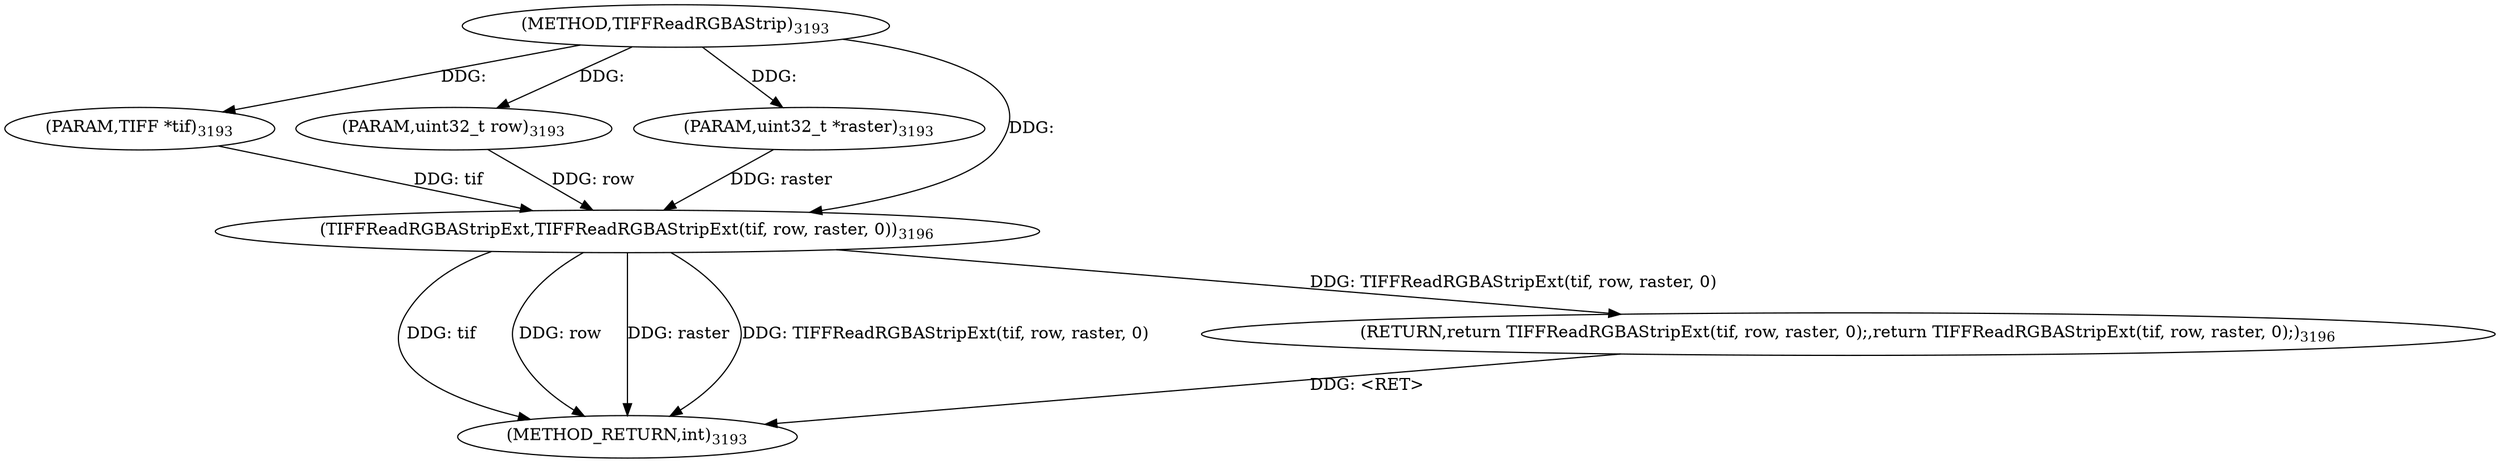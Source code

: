 digraph "TIFFReadRGBAStrip" {  
"63057" [label = <(METHOD,TIFFReadRGBAStrip)<SUB>3193</SUB>> ]
"63068" [label = <(METHOD_RETURN,int)<SUB>3193</SUB>> ]
"63058" [label = <(PARAM,TIFF *tif)<SUB>3193</SUB>> ]
"63059" [label = <(PARAM,uint32_t row)<SUB>3193</SUB>> ]
"63060" [label = <(PARAM,uint32_t *raster)<SUB>3193</SUB>> ]
"63062" [label = <(RETURN,return TIFFReadRGBAStripExt(tif, row, raster, 0);,return TIFFReadRGBAStripExt(tif, row, raster, 0);)<SUB>3196</SUB>> ]
"63063" [label = <(TIFFReadRGBAStripExt,TIFFReadRGBAStripExt(tif, row, raster, 0))<SUB>3196</SUB>> ]
  "63062" -> "63068"  [ label = "DDG: &lt;RET&gt;"] 
  "63063" -> "63068"  [ label = "DDG: tif"] 
  "63063" -> "63068"  [ label = "DDG: row"] 
  "63063" -> "63068"  [ label = "DDG: raster"] 
  "63063" -> "63068"  [ label = "DDG: TIFFReadRGBAStripExt(tif, row, raster, 0)"] 
  "63057" -> "63058"  [ label = "DDG: "] 
  "63057" -> "63059"  [ label = "DDG: "] 
  "63057" -> "63060"  [ label = "DDG: "] 
  "63063" -> "63062"  [ label = "DDG: TIFFReadRGBAStripExt(tif, row, raster, 0)"] 
  "63058" -> "63063"  [ label = "DDG: tif"] 
  "63057" -> "63063"  [ label = "DDG: "] 
  "63059" -> "63063"  [ label = "DDG: row"] 
  "63060" -> "63063"  [ label = "DDG: raster"] 
}
